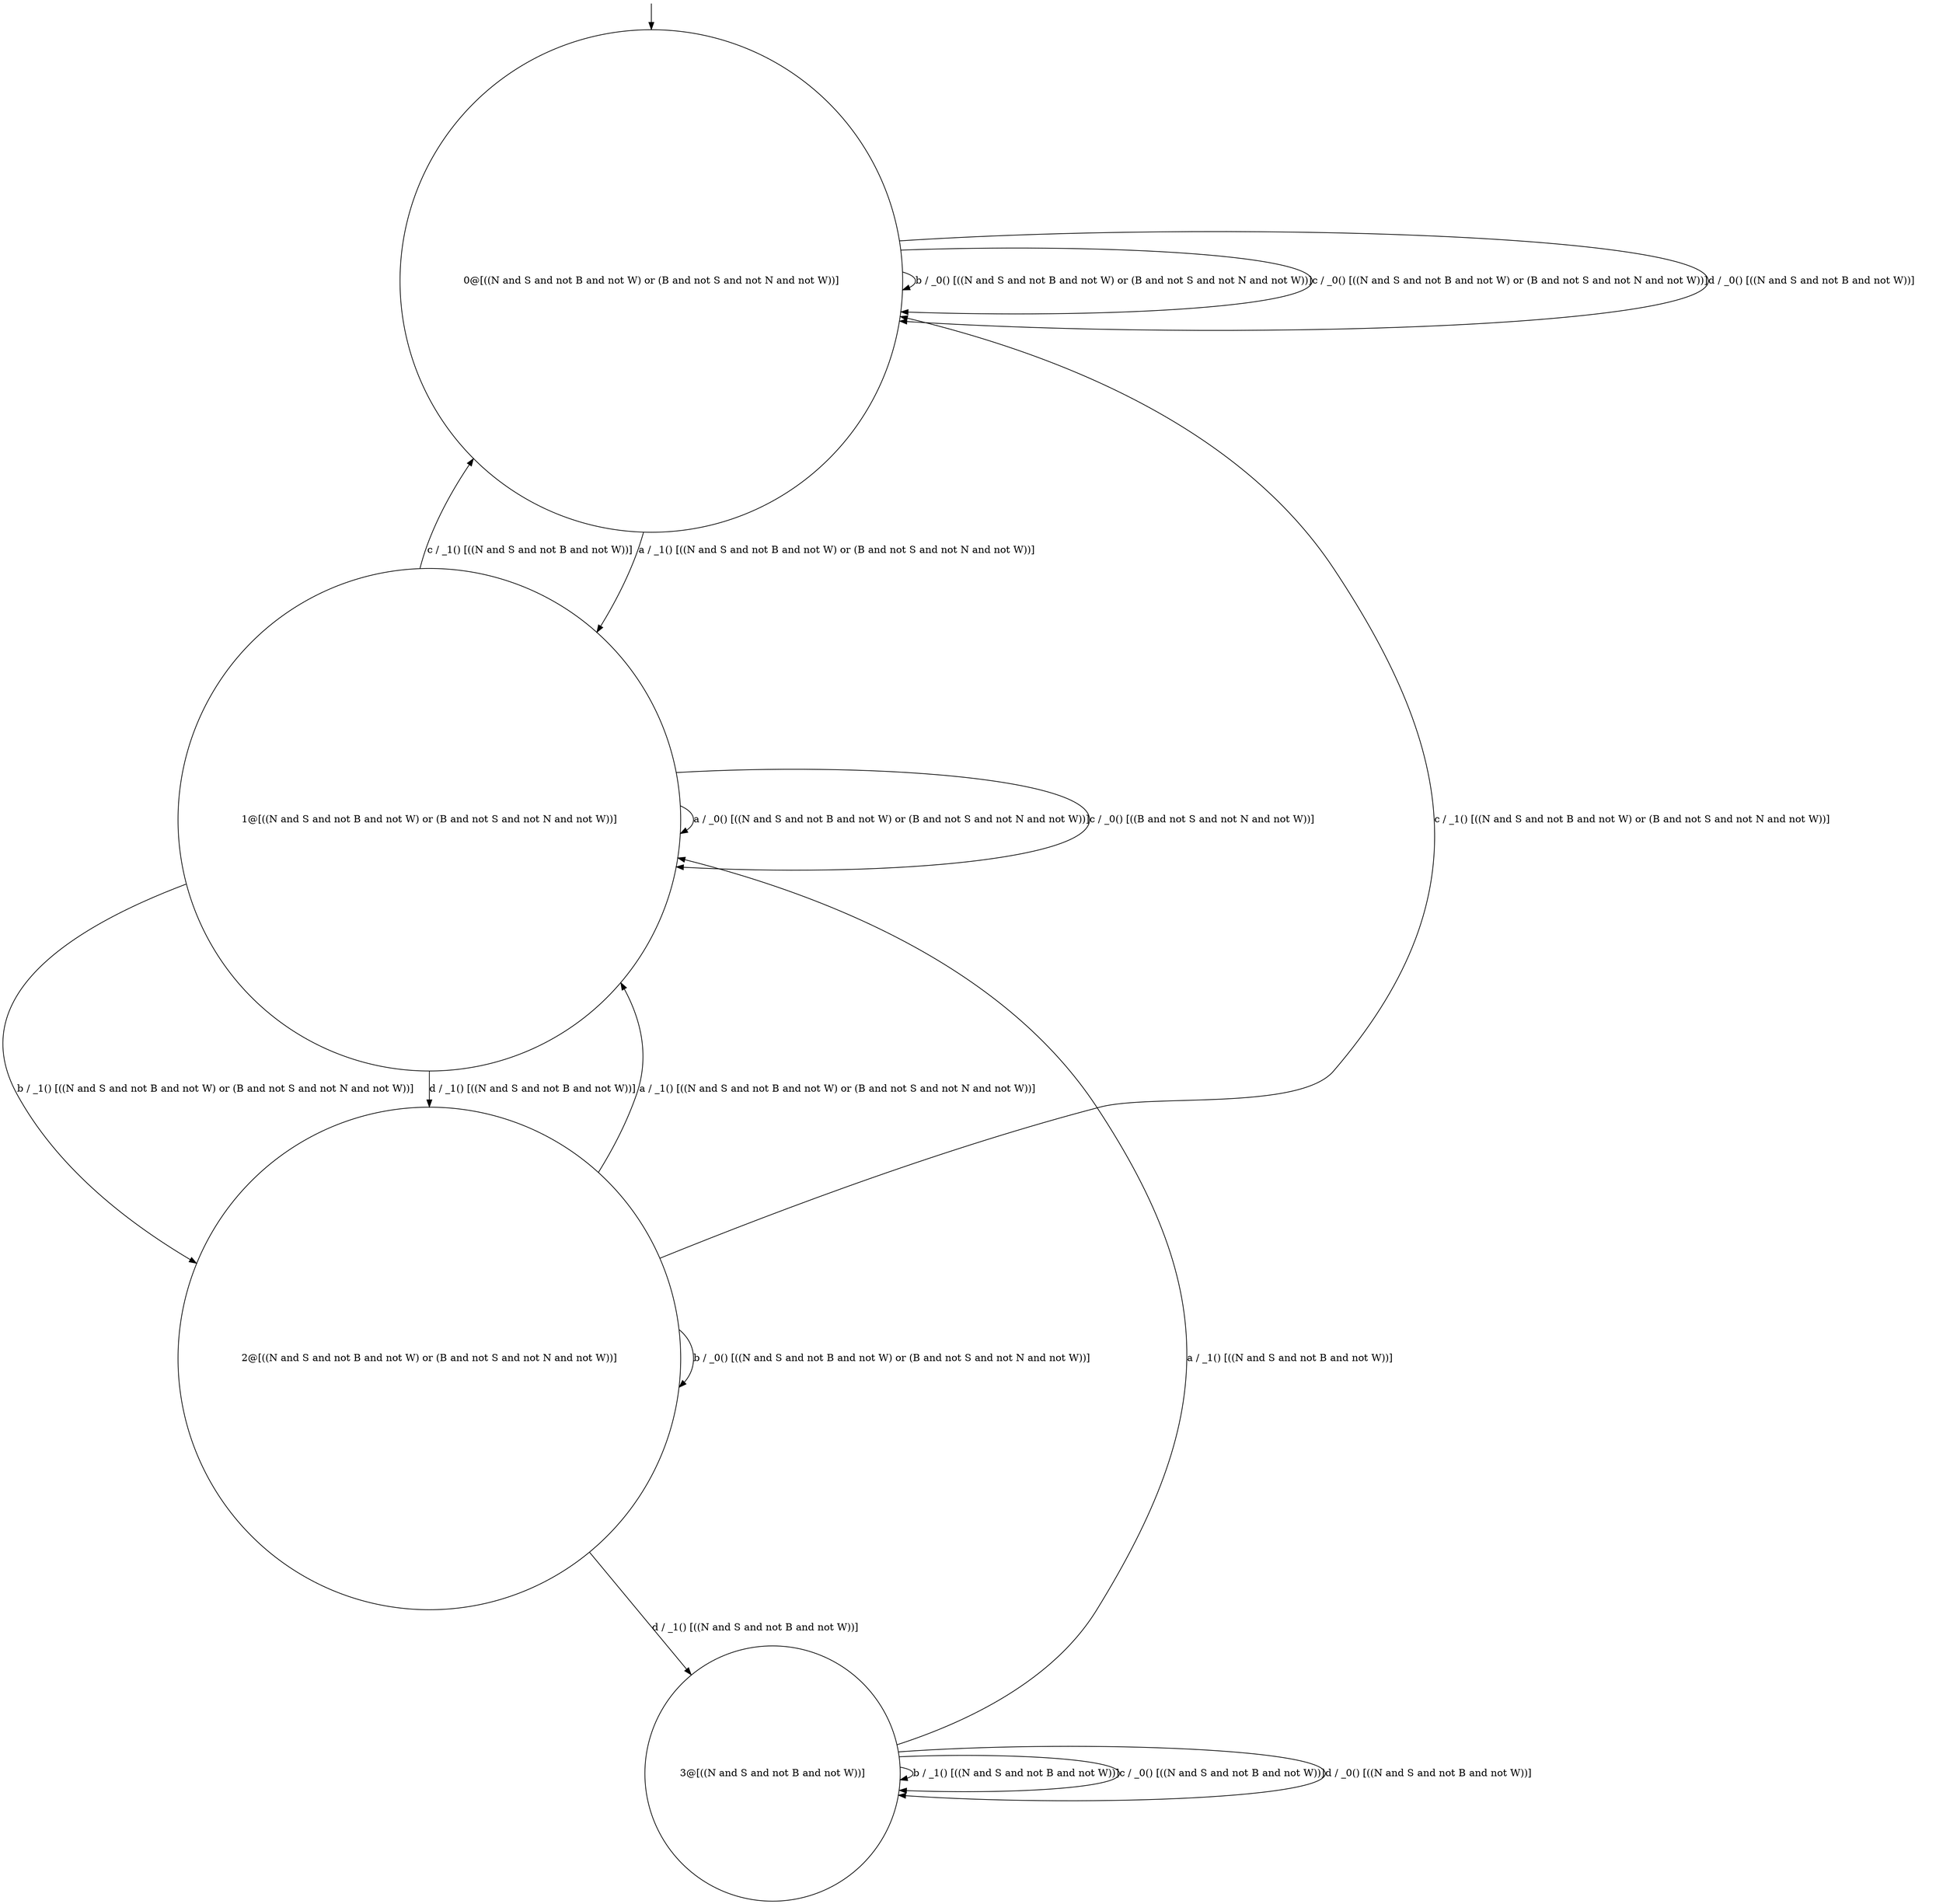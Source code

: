 digraph g {
	edge [lblstyle="above, sloped"];
	s0 [shape="circle" label="0@[((N and S and not B and not W) or (B and not S and not N and not W))]"];
	s1 [shape="circle" label="1@[((N and S and not B and not W) or (B and not S and not N and not W))]"];
	s2 [shape="circle" label="2@[((N and S and not B and not W) or (B and not S and not N and not W))]"];
	s3 [shape="circle" label="3@[((N and S and not B and not W))]"];
	s0 -> s1 [label="a / _1() [((N and S and not B and not W) or (B and not S and not N and not W))]"];
	s0 -> s0 [label="b / _0() [((N and S and not B and not W) or (B and not S and not N and not W))]"];
	s0 -> s0 [label="c / _0() [((N and S and not B and not W) or (B and not S and not N and not W))]"];
	s0 -> s0 [label="d / _0() [((N and S and not B and not W))]"];
	s1 -> s1 [label="a / _0() [((N and S and not B and not W) or (B and not S and not N and not W))]"];
	s1 -> s2 [label="b / _1() [((N and S and not B and not W) or (B and not S and not N and not W))]"];
	s1 -> s0 [label="c / _1() [((N and S and not B and not W))]"];
	s1 -> s1 [label="c / _0() [((B and not S and not N and not W))]"];
	s1 -> s2 [label="d / _1() [((N and S and not B and not W))]"];
	s2 -> s1 [label="a / _1() [((N and S and not B and not W) or (B and not S and not N and not W))]"];
	s2 -> s2 [label="b / _0() [((N and S and not B and not W) or (B and not S and not N and not W))]"];
	s2 -> s0 [label="c / _1() [((N and S and not B and not W) or (B and not S and not N and not W))]"];
	s2 -> s3 [label="d / _1() [((N and S and not B and not W))]"];
	s3 -> s1 [label="a / _1() [((N and S and not B and not W))]"];
	s3 -> s3 [label="b / _1() [((N and S and not B and not W))]"];
	s3 -> s3 [label="c / _0() [((N and S and not B and not W))]"];
	s3 -> s3 [label="d / _0() [((N and S and not B and not W))]"];
	__start0 [label="" shape="none" width="0" height="0"];
	__start0 -> s0;
}